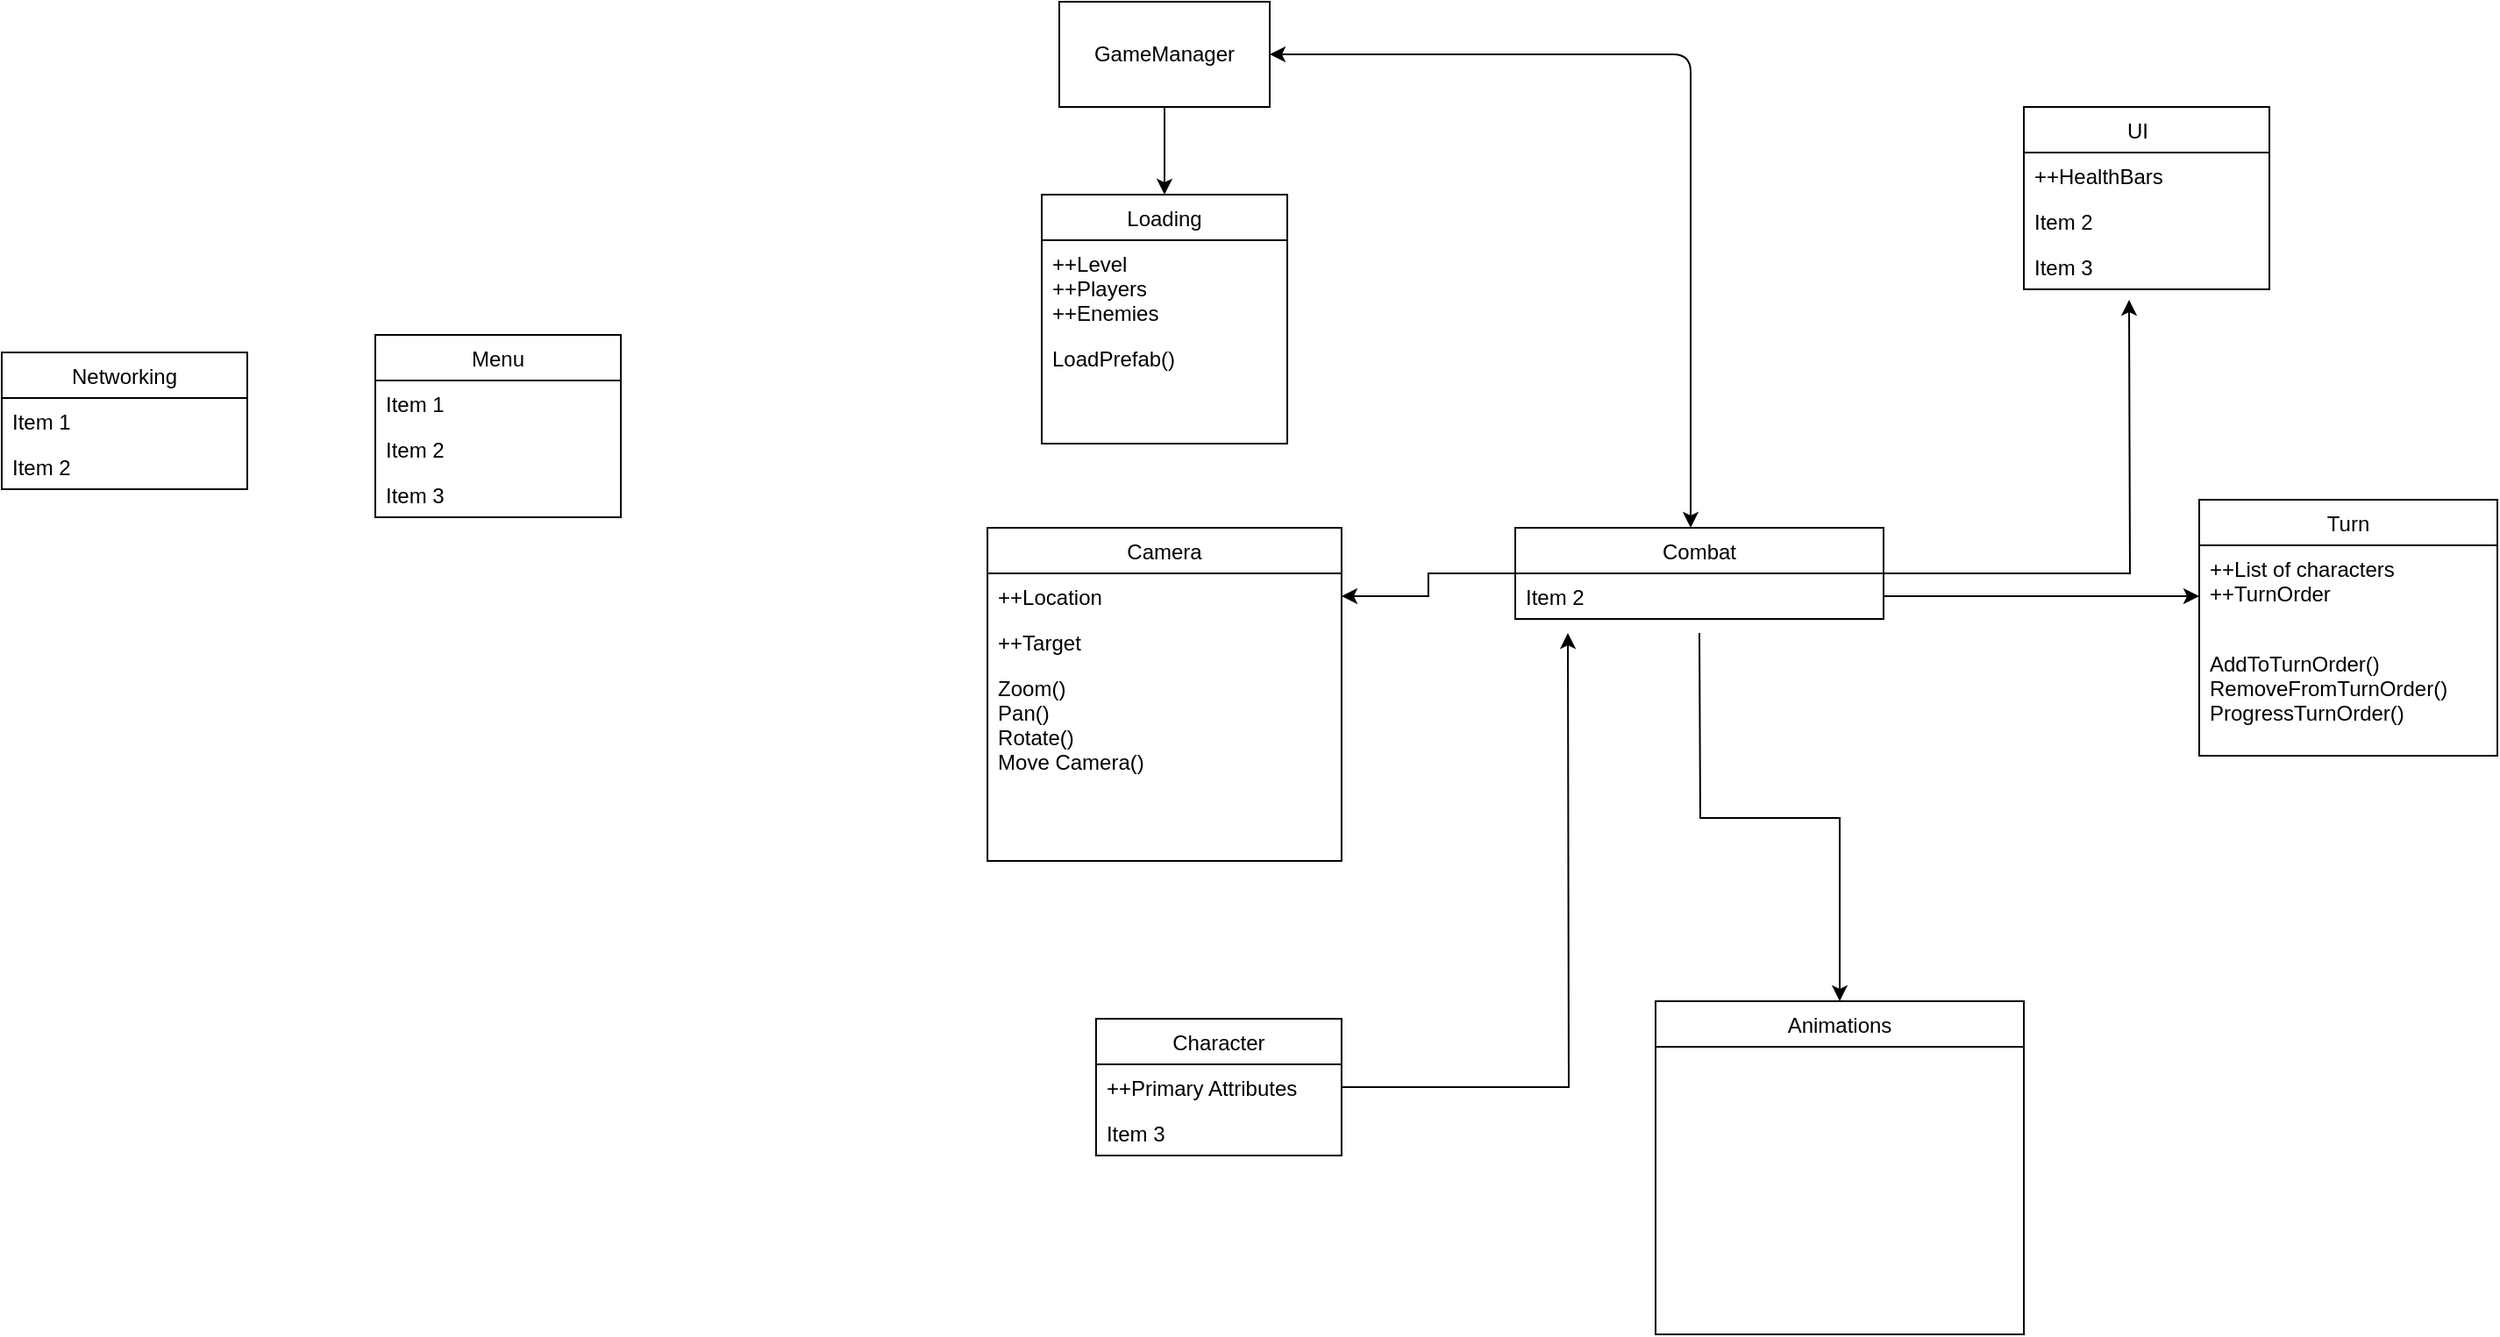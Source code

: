 <mxfile version="14.8.2" type="github"><diagram id="C5RBs43oDa-KdzZeNtuy" name="Page-1"><mxGraphModel dx="2249" dy="752" grid="1" gridSize="10" guides="1" tooltips="1" connect="1" arrows="1" fold="1" page="1" pageScale="1" pageWidth="827" pageHeight="1169" math="0" shadow="0"><root><mxCell id="WIyWlLk6GJQsqaUBKTNV-0"/><mxCell id="WIyWlLk6GJQsqaUBKTNV-1" parent="WIyWlLk6GJQsqaUBKTNV-0"/><mxCell id="MILhw9dNhZGY85zXhCtN-1" value="Camera" style="swimlane;fontStyle=0;childLayout=stackLayout;horizontal=1;startSize=26;horizontalStack=0;resizeParent=1;resizeParentMax=0;resizeLast=0;collapsible=1;marginBottom=0;" parent="WIyWlLk6GJQsqaUBKTNV-1" vertex="1"><mxGeometry x="-100.96" y="360" width="201.92" height="190" as="geometry"/></mxCell><mxCell id="MILhw9dNhZGY85zXhCtN-2" value="++Location" style="text;strokeColor=none;fillColor=none;align=left;verticalAlign=top;spacingLeft=4;spacingRight=4;overflow=hidden;rotatable=0;points=[[0,0.5],[1,0.5]];portConstraint=eastwest;" parent="MILhw9dNhZGY85zXhCtN-1" vertex="1"><mxGeometry y="26" width="201.92" height="26" as="geometry"/></mxCell><mxCell id="MILhw9dNhZGY85zXhCtN-3" value="++Target" style="text;strokeColor=none;fillColor=none;align=left;verticalAlign=top;spacingLeft=4;spacingRight=4;overflow=hidden;rotatable=0;points=[[0,0.5],[1,0.5]];portConstraint=eastwest;" parent="MILhw9dNhZGY85zXhCtN-1" vertex="1"><mxGeometry y="52" width="201.92" height="26" as="geometry"/></mxCell><mxCell id="MILhw9dNhZGY85zXhCtN-4" value="Zoom()&#xA;Pan()&#xA;Rotate()&#xA;Move Camera()" style="text;strokeColor=none;fillColor=none;align=left;verticalAlign=top;spacingLeft=4;spacingRight=4;overflow=hidden;rotatable=0;points=[[0,0.5],[1,0.5]];portConstraint=eastwest;" parent="MILhw9dNhZGY85zXhCtN-1" vertex="1"><mxGeometry y="78" width="201.92" height="112" as="geometry"/></mxCell><mxCell id="MILhw9dNhZGY85zXhCtN-53" style="edgeStyle=orthogonalEdgeStyle;rounded=0;orthogonalLoop=1;jettySize=auto;html=1;entryX=0.5;entryY=0;entryDx=0;entryDy=0;" parent="WIyWlLk6GJQsqaUBKTNV-1" source="MILhw9dNhZGY85zXhCtN-5" target="MILhw9dNhZGY85zXhCtN-49" edge="1"><mxGeometry relative="1" as="geometry"/></mxCell><mxCell id="MILhw9dNhZGY85zXhCtN-5" value="GameManager" style="rounded=0;whiteSpace=wrap;html=1;" parent="WIyWlLk6GJQsqaUBKTNV-1" vertex="1"><mxGeometry x="-60" y="60" width="120" height="60" as="geometry"/></mxCell><mxCell id="MILhw9dNhZGY85zXhCtN-15" style="edgeStyle=orthogonalEdgeStyle;rounded=0;orthogonalLoop=1;jettySize=auto;html=1;entryX=0.5;entryY=0;entryDx=0;entryDy=0;" parent="WIyWlLk6GJQsqaUBKTNV-1" target="MILhw9dNhZGY85zXhCtN-14" edge="1"><mxGeometry relative="1" as="geometry"><mxPoint x="305" y="420" as="sourcePoint"/></mxGeometry></mxCell><mxCell id="MILhw9dNhZGY85zXhCtN-14" value="Animations" style="swimlane;fontStyle=0;childLayout=stackLayout;horizontal=1;startSize=26;horizontalStack=0;resizeParent=1;resizeParentMax=0;resizeLast=0;collapsible=1;marginBottom=0;" parent="WIyWlLk6GJQsqaUBKTNV-1" vertex="1"><mxGeometry x="280" y="630" width="210" height="190" as="geometry"/></mxCell><mxCell id="MILhw9dNhZGY85zXhCtN-22" style="edgeStyle=orthogonalEdgeStyle;rounded=0;orthogonalLoop=1;jettySize=auto;html=1;entryX=1;entryY=0.5;entryDx=0;entryDy=0;" parent="WIyWlLk6GJQsqaUBKTNV-1" source="MILhw9dNhZGY85zXhCtN-17" target="MILhw9dNhZGY85zXhCtN-2" edge="1"><mxGeometry relative="1" as="geometry"/></mxCell><mxCell id="MILhw9dNhZGY85zXhCtN-48" style="edgeStyle=orthogonalEdgeStyle;rounded=0;orthogonalLoop=1;jettySize=auto;html=1;" parent="WIyWlLk6GJQsqaUBKTNV-1" source="MILhw9dNhZGY85zXhCtN-17" edge="1"><mxGeometry relative="1" as="geometry"><mxPoint x="550" y="230" as="targetPoint"/></mxGeometry></mxCell><mxCell id="MILhw9dNhZGY85zXhCtN-17" value="Combat" style="swimlane;fontStyle=0;childLayout=stackLayout;horizontal=1;startSize=26;horizontalStack=0;resizeParent=1;resizeParentMax=0;resizeLast=0;collapsible=1;marginBottom=0;" parent="WIyWlLk6GJQsqaUBKTNV-1" vertex="1"><mxGeometry x="200" y="360" width="210" height="52" as="geometry"/></mxCell><mxCell id="MILhw9dNhZGY85zXhCtN-19" value="Item 2" style="text;strokeColor=none;fillColor=none;align=left;verticalAlign=top;spacingLeft=4;spacingRight=4;overflow=hidden;rotatable=0;points=[[0,0.5],[1,0.5]];portConstraint=eastwest;" parent="MILhw9dNhZGY85zXhCtN-17" vertex="1"><mxGeometry y="26" width="210" height="26" as="geometry"/></mxCell><mxCell id="MILhw9dNhZGY85zXhCtN-24" style="edgeStyle=orthogonalEdgeStyle;rounded=0;orthogonalLoop=1;jettySize=auto;html=1;" parent="WIyWlLk6GJQsqaUBKTNV-1" source="MILhw9dNhZGY85zXhCtN-19" edge="1"><mxGeometry relative="1" as="geometry"><mxPoint x="590" y="399" as="targetPoint"/></mxGeometry></mxCell><mxCell id="MILhw9dNhZGY85zXhCtN-25" value="Turn" style="swimlane;fontStyle=0;childLayout=stackLayout;horizontal=1;startSize=26;horizontalStack=0;resizeParent=1;resizeParentMax=0;resizeLast=0;collapsible=1;marginBottom=0;" parent="WIyWlLk6GJQsqaUBKTNV-1" vertex="1"><mxGeometry x="590" y="344" width="170" height="146" as="geometry"/></mxCell><mxCell id="MILhw9dNhZGY85zXhCtN-26" value="++List of characters&#xA;++TurnOrder" style="text;strokeColor=none;fillColor=none;align=left;verticalAlign=top;spacingLeft=4;spacingRight=4;overflow=hidden;rotatable=0;points=[[0,0.5],[1,0.5]];portConstraint=eastwest;" parent="MILhw9dNhZGY85zXhCtN-25" vertex="1"><mxGeometry y="26" width="170" height="54" as="geometry"/></mxCell><mxCell id="MILhw9dNhZGY85zXhCtN-28" value="AddToTurnOrder()&#xA;RemoveFromTurnOrder()&#xA;ProgressTurnOrder()&#xA;" style="text;strokeColor=none;fillColor=none;align=left;verticalAlign=top;spacingLeft=4;spacingRight=4;overflow=hidden;rotatable=0;points=[[0,0.5],[1,0.5]];portConstraint=eastwest;" parent="MILhw9dNhZGY85zXhCtN-25" vertex="1"><mxGeometry y="80" width="170" height="66" as="geometry"/></mxCell><mxCell id="MILhw9dNhZGY85zXhCtN-29" value="" style="endArrow=classic;startArrow=classic;html=1;" parent="WIyWlLk6GJQsqaUBKTNV-1" edge="1"><mxGeometry width="50" height="50" relative="1" as="geometry"><mxPoint x="300" y="360" as="sourcePoint"/><mxPoint x="60" y="90" as="targetPoint"/><Array as="points"><mxPoint x="300" y="90"/></Array></mxGeometry></mxCell><mxCell id="MILhw9dNhZGY85zXhCtN-47" style="edgeStyle=orthogonalEdgeStyle;rounded=0;orthogonalLoop=1;jettySize=auto;html=1;" parent="WIyWlLk6GJQsqaUBKTNV-1" source="MILhw9dNhZGY85zXhCtN-31" edge="1"><mxGeometry relative="1" as="geometry"><mxPoint x="230" y="420.0" as="targetPoint"/></mxGeometry></mxCell><mxCell id="MILhw9dNhZGY85zXhCtN-31" value="Character" style="swimlane;fontStyle=0;childLayout=stackLayout;horizontal=1;startSize=26;horizontalStack=0;resizeParent=1;resizeParentMax=0;resizeLast=0;collapsible=1;marginBottom=0;" parent="WIyWlLk6GJQsqaUBKTNV-1" vertex="1"><mxGeometry x="-39.04" y="640" width="140" height="78" as="geometry"/></mxCell><mxCell id="MILhw9dNhZGY85zXhCtN-32" value="++Primary Attributes" style="text;strokeColor=none;fillColor=none;align=left;verticalAlign=top;spacingLeft=4;spacingRight=4;overflow=hidden;rotatable=0;points=[[0,0.5],[1,0.5]];portConstraint=eastwest;" parent="MILhw9dNhZGY85zXhCtN-31" vertex="1"><mxGeometry y="26" width="140" height="26" as="geometry"/></mxCell><mxCell id="MILhw9dNhZGY85zXhCtN-34" value="Item 3" style="text;strokeColor=none;fillColor=none;align=left;verticalAlign=top;spacingLeft=4;spacingRight=4;overflow=hidden;rotatable=0;points=[[0,0.5],[1,0.5]];portConstraint=eastwest;" parent="MILhw9dNhZGY85zXhCtN-31" vertex="1"><mxGeometry y="52" width="140" height="26" as="geometry"/></mxCell><mxCell id="MILhw9dNhZGY85zXhCtN-35" value="UI   " style="swimlane;fontStyle=0;childLayout=stackLayout;horizontal=1;startSize=26;horizontalStack=0;resizeParent=1;resizeParentMax=0;resizeLast=0;collapsible=1;marginBottom=0;" parent="WIyWlLk6GJQsqaUBKTNV-1" vertex="1"><mxGeometry x="490" y="120" width="140" height="104" as="geometry"/></mxCell><mxCell id="MILhw9dNhZGY85zXhCtN-36" value="++HealthBars" style="text;strokeColor=none;fillColor=none;align=left;verticalAlign=top;spacingLeft=4;spacingRight=4;overflow=hidden;rotatable=0;points=[[0,0.5],[1,0.5]];portConstraint=eastwest;" parent="MILhw9dNhZGY85zXhCtN-35" vertex="1"><mxGeometry y="26" width="140" height="26" as="geometry"/></mxCell><mxCell id="MILhw9dNhZGY85zXhCtN-37" value="Item 2" style="text;strokeColor=none;fillColor=none;align=left;verticalAlign=top;spacingLeft=4;spacingRight=4;overflow=hidden;rotatable=0;points=[[0,0.5],[1,0.5]];portConstraint=eastwest;" parent="MILhw9dNhZGY85zXhCtN-35" vertex="1"><mxGeometry y="52" width="140" height="26" as="geometry"/></mxCell><mxCell id="MILhw9dNhZGY85zXhCtN-38" value="Item 3" style="text;strokeColor=none;fillColor=none;align=left;verticalAlign=top;spacingLeft=4;spacingRight=4;overflow=hidden;rotatable=0;points=[[0,0.5],[1,0.5]];portConstraint=eastwest;" parent="MILhw9dNhZGY85zXhCtN-35" vertex="1"><mxGeometry y="78" width="140" height="26" as="geometry"/></mxCell><mxCell id="MILhw9dNhZGY85zXhCtN-39" value="Networking" style="swimlane;fontStyle=0;childLayout=stackLayout;horizontal=1;startSize=26;horizontalStack=0;resizeParent=1;resizeParentMax=0;resizeLast=0;collapsible=1;marginBottom=0;" parent="WIyWlLk6GJQsqaUBKTNV-1" vertex="1"><mxGeometry x="-663" y="260" width="140" height="78" as="geometry"/></mxCell><mxCell id="MILhw9dNhZGY85zXhCtN-40" value="Item 1" style="text;strokeColor=none;fillColor=none;align=left;verticalAlign=top;spacingLeft=4;spacingRight=4;overflow=hidden;rotatable=0;points=[[0,0.5],[1,0.5]];portConstraint=eastwest;" parent="MILhw9dNhZGY85zXhCtN-39" vertex="1"><mxGeometry y="26" width="140" height="26" as="geometry"/></mxCell><mxCell id="MILhw9dNhZGY85zXhCtN-41" value="Item 2" style="text;strokeColor=none;fillColor=none;align=left;verticalAlign=top;spacingLeft=4;spacingRight=4;overflow=hidden;rotatable=0;points=[[0,0.5],[1,0.5]];portConstraint=eastwest;" parent="MILhw9dNhZGY85zXhCtN-39" vertex="1"><mxGeometry y="52" width="140" height="26" as="geometry"/></mxCell><mxCell id="MILhw9dNhZGY85zXhCtN-43" value="Menu" style="swimlane;fontStyle=0;childLayout=stackLayout;horizontal=1;startSize=26;horizontalStack=0;resizeParent=1;resizeParentMax=0;resizeLast=0;collapsible=1;marginBottom=0;" parent="WIyWlLk6GJQsqaUBKTNV-1" vertex="1"><mxGeometry x="-450" y="250" width="140" height="104" as="geometry"/></mxCell><mxCell id="MILhw9dNhZGY85zXhCtN-44" value="Item 1" style="text;strokeColor=none;fillColor=none;align=left;verticalAlign=top;spacingLeft=4;spacingRight=4;overflow=hidden;rotatable=0;points=[[0,0.5],[1,0.5]];portConstraint=eastwest;" parent="MILhw9dNhZGY85zXhCtN-43" vertex="1"><mxGeometry y="26" width="140" height="26" as="geometry"/></mxCell><mxCell id="MILhw9dNhZGY85zXhCtN-45" value="Item 2" style="text;strokeColor=none;fillColor=none;align=left;verticalAlign=top;spacingLeft=4;spacingRight=4;overflow=hidden;rotatable=0;points=[[0,0.5],[1,0.5]];portConstraint=eastwest;" parent="MILhw9dNhZGY85zXhCtN-43" vertex="1"><mxGeometry y="52" width="140" height="26" as="geometry"/></mxCell><mxCell id="MILhw9dNhZGY85zXhCtN-46" value="Item 3" style="text;strokeColor=none;fillColor=none;align=left;verticalAlign=top;spacingLeft=4;spacingRight=4;overflow=hidden;rotatable=0;points=[[0,0.5],[1,0.5]];portConstraint=eastwest;" parent="MILhw9dNhZGY85zXhCtN-43" vertex="1"><mxGeometry y="78" width="140" height="26" as="geometry"/></mxCell><mxCell id="MILhw9dNhZGY85zXhCtN-49" value="Loading" style="swimlane;fontStyle=0;childLayout=stackLayout;horizontal=1;startSize=26;horizontalStack=0;resizeParent=1;resizeParentMax=0;resizeLast=0;collapsible=1;marginBottom=0;" parent="WIyWlLk6GJQsqaUBKTNV-1" vertex="1"><mxGeometry x="-70" y="170" width="140" height="142" as="geometry"/></mxCell><mxCell id="MILhw9dNhZGY85zXhCtN-50" value="++Level&#xA;++Players&#xA;++Enemies" style="text;strokeColor=none;fillColor=none;align=left;verticalAlign=top;spacingLeft=4;spacingRight=4;overflow=hidden;rotatable=0;points=[[0,0.5],[1,0.5]];portConstraint=eastwest;" parent="MILhw9dNhZGY85zXhCtN-49" vertex="1"><mxGeometry y="26" width="140" height="54" as="geometry"/></mxCell><mxCell id="MILhw9dNhZGY85zXhCtN-52" value="LoadPrefab()" style="text;strokeColor=none;fillColor=none;align=left;verticalAlign=top;spacingLeft=4;spacingRight=4;overflow=hidden;rotatable=0;points=[[0,0.5],[1,0.5]];portConstraint=eastwest;" parent="MILhw9dNhZGY85zXhCtN-49" vertex="1"><mxGeometry y="80" width="140" height="62" as="geometry"/></mxCell></root></mxGraphModel></diagram></mxfile>